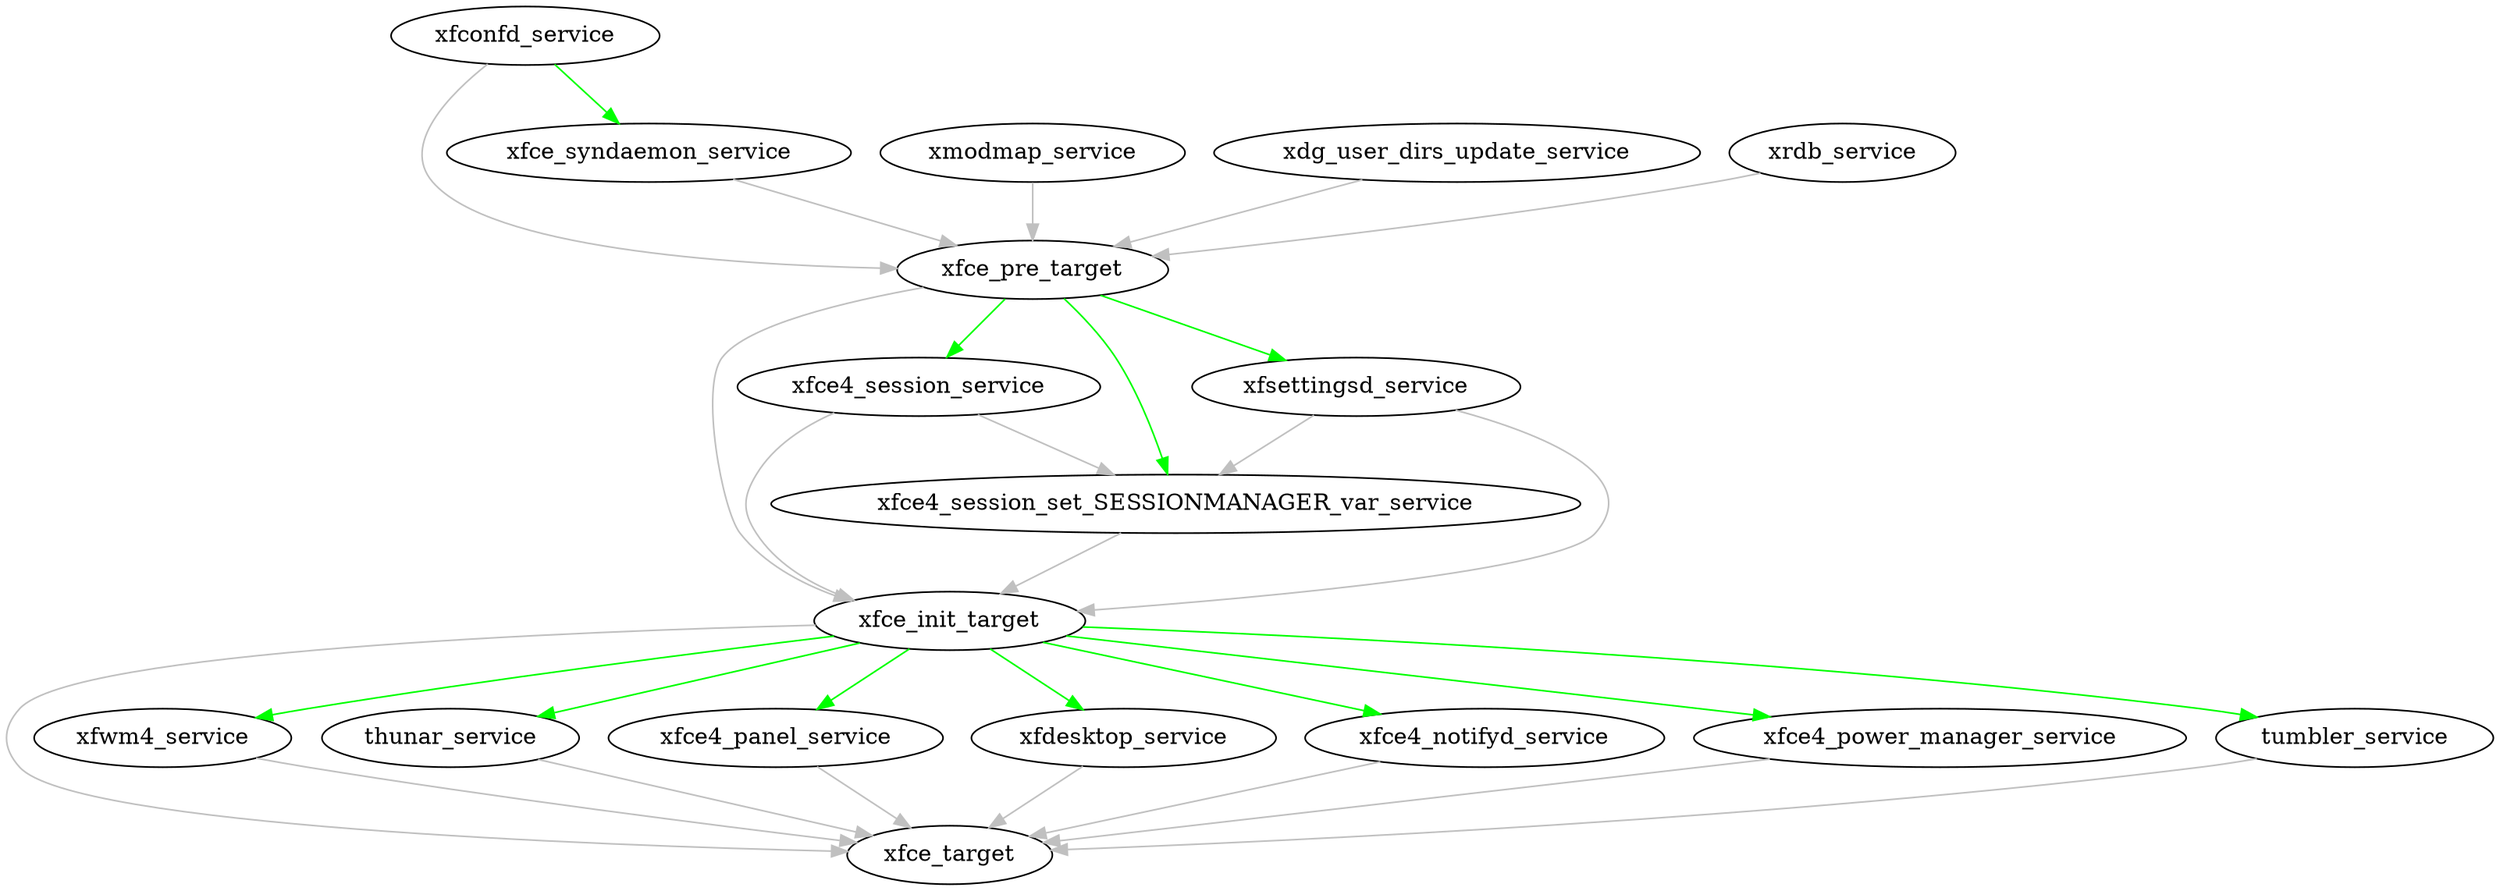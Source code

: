digraph xfce_systemd {
    ### WantedBy ###
    edge [color="grey"]
    # targets itself
    xfce_pre_target -> xfce_init_target;
    xfce_init_target -> xfce_target;

    # stuff for xfce-pre.target
    xfconfd_service -> xfce_pre_target;
    xmodmap_service -> xfce_pre_target;
    xdg_user_dirs_update_service -> xfce_pre_target;
    xrdb_service -> xfce_pre_target;
    xfce_syndaemon_service -> xfce_pre_target;

    # stuff for xfce-init.target
    xfce4_session_service -> xfce_init_target;
    xfce4_session_set_SESSIONMANAGER_var_service -> xfce_init_target;
    xfce4_session_service -> xfce4_session_set_SESSIONMANAGER_var_service;
    xfsettingsd_service -> xfce_init_target;
    xfsettingsd_service -> xfce4_session_set_SESSIONMANAGER_var_service;

    # stuff for xfce.target
    xfwm4_service -> xfce_target;
    thunar_service -> xfce_target;
    xfce4_panel_service -> xfce_target;
    xfdesktop_service -> xfce_target;
    xfce4_notifyd_service -> xfce_target;
    xfce4_power_manager_service -> xfce_target;
    tumbler_service -> xfce_target;

    ### Before ###


    ### After ###
    edge [color="green"]
    xfce_pre_target -> xfce4_session_service;
    xfce_pre_target -> xfce4_session_set_SESSIONMANAGER_var_service;
    xfce_pre_target -> xfsettingsd_service;
    xfce_init_target -> xfwm4_service;
    xfce_init_target -> thunar_service;
    xfce_init_target -> xfce4_panel_service;
    xfce_init_target -> xfdesktop_service;
    xfce_init_target -> xfce4_notifyd_service;
    xfce_init_target -> xfce4_power_manager_service;
    xfce_init_target -> tumbler_service;
    xfconfd_service -> xfce_syndaemon_service;
}
